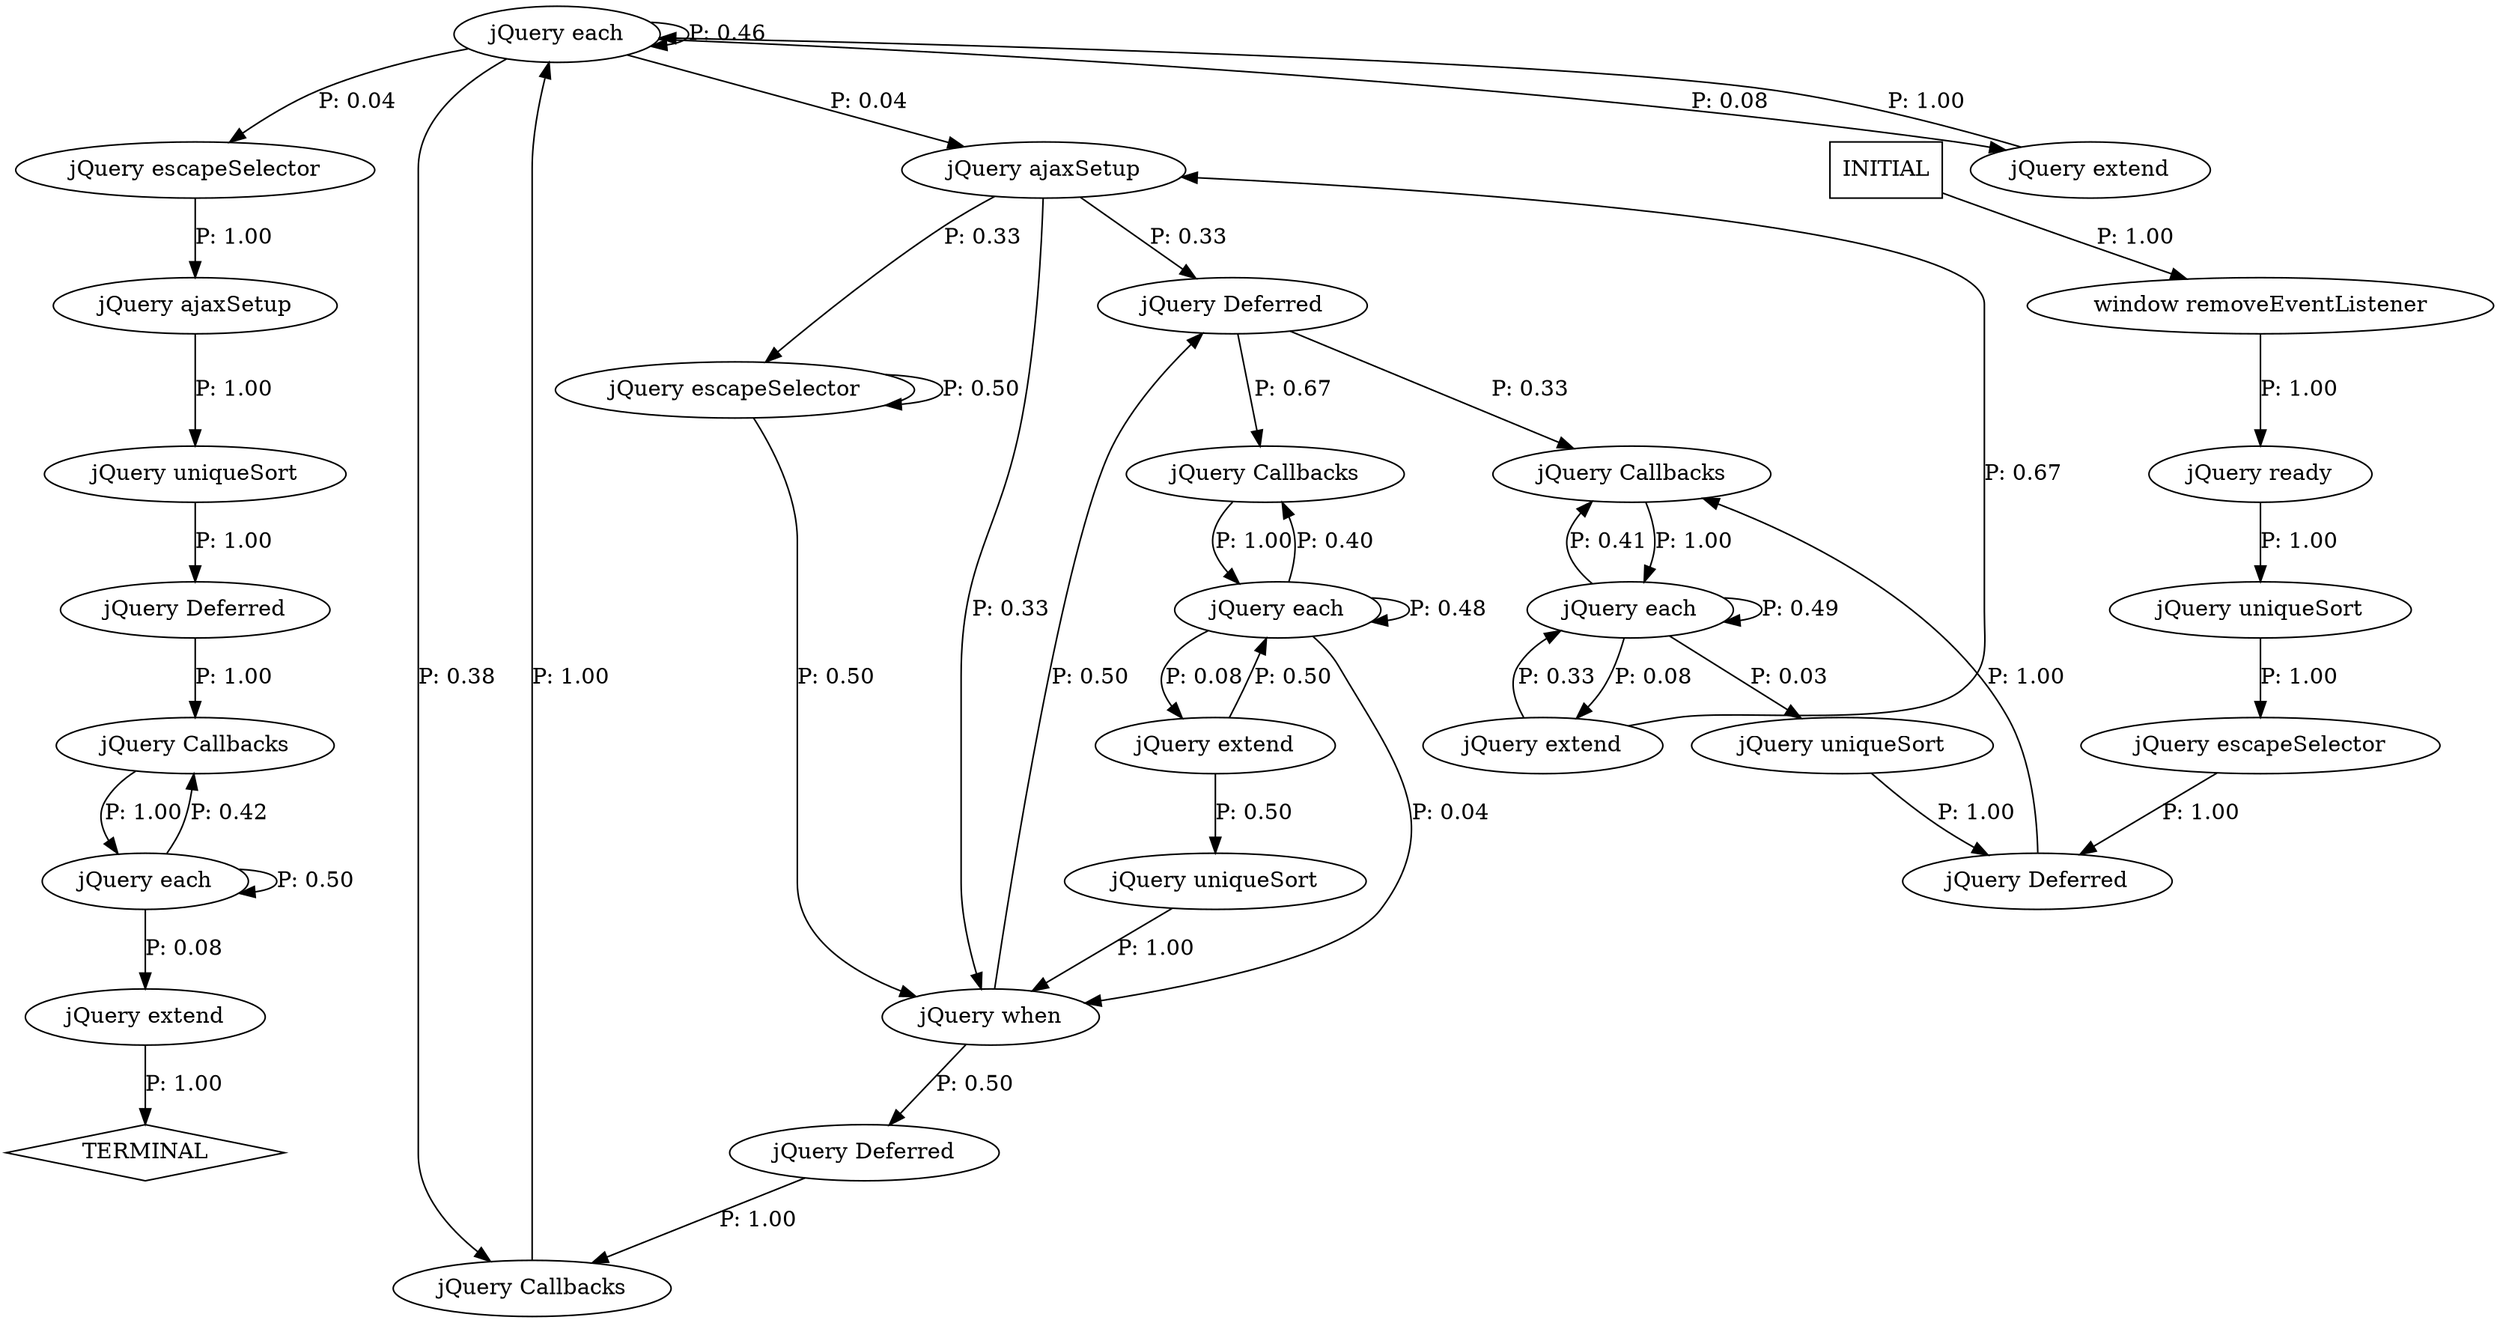 digraph G {
  0 [label="jQuery Callbacks"];
  1 [label="jQuery Callbacks"];
  2 [label="jQuery Callbacks"];
  3 [label="jQuery Callbacks"];
  4 [label="jQuery Deferred"];
  5 [label="jQuery Deferred"];
  6 [label="jQuery Deferred"];
  7 [label="jQuery Deferred"];
  8 [label="jQuery ajaxSetup"];
  9 [label="jQuery ajaxSetup"];
  10 [label="jQuery each"];
  11 [label="jQuery each"];
  12 [label="jQuery each"];
  13 [label="jQuery each"];
  14 [label="jQuery escapeSelector"];
  15 [label="jQuery escapeSelector"];
  16 [label="jQuery escapeSelector"];
  17 [label="jQuery extend"];
  18 [label="jQuery extend"];
  19 [label="jQuery extend"];
  20 [label="jQuery extend"];
  21 [label="jQuery ready"];
  22 [label="jQuery uniqueSort"];
  23 [label="jQuery uniqueSort"];
  24 [label="jQuery uniqueSort"];
  25 [label="jQuery uniqueSort"];
  26 [label="jQuery when"];
  27 [label="window removeEventListener"];
  28 [label="TERMINAL",shape=diamond];
  29 [label="INITIAL",shape=box];
0->10 [label="P: 1.00"];
1->11 [label="P: 1.00"];
2->13 [label="P: 1.00"];
3->12 [label="P: 1.00"];
4->0 [label="P: 1.00"];
5->3 [label="P: 1.00"];
6->2 [label="P: 1.00"];
7->3 [label="P: 0.33"];
7->1 [label="P: 0.67"];
8->22 [label="P: 1.00"];
9->7 [label="P: 0.33"];
9->16 [label="P: 0.33"];
9->26 [label="P: 0.33"];
10->0 [label="P: 0.42"];
10->10 [label="P: 0.50"];
10->18 [label="P: 0.08"];
11->1 [label="P: 0.40"];
11->11 [label="P: 0.48"];
11->20 [label="P: 0.08"];
11->26 [label="P: 0.04"];
12->3 [label="P: 0.41"];
12->12 [label="P: 0.49"];
12->19 [label="P: 0.08"];
12->23 [label="P: 0.03"];
13->2 [label="P: 0.38"];
13->9 [label="P: 0.04"];
13->13 [label="P: 0.46"];
13->15 [label="P: 0.04"];
13->17 [label="P: 0.08"];
14->5 [label="P: 1.00"];
15->8 [label="P: 1.00"];
16->16 [label="P: 0.50"];
16->26 [label="P: 0.50"];
17->13 [label="P: 1.00"];
18->28 [label="P: 1.00"];
19->9 [label="P: 0.67"];
19->12 [label="P: 0.33"];
20->11 [label="P: 0.50"];
20->25 [label="P: 0.50"];
21->24 [label="P: 1.00"];
22->4 [label="P: 1.00"];
23->5 [label="P: 1.00"];
24->14 [label="P: 1.00"];
25->26 [label="P: 1.00"];
26->7 [label="P: 0.50"];
26->6 [label="P: 0.50"];
27->21 [label="P: 1.00"];
29->27 [label="P: 1.00"];
}
